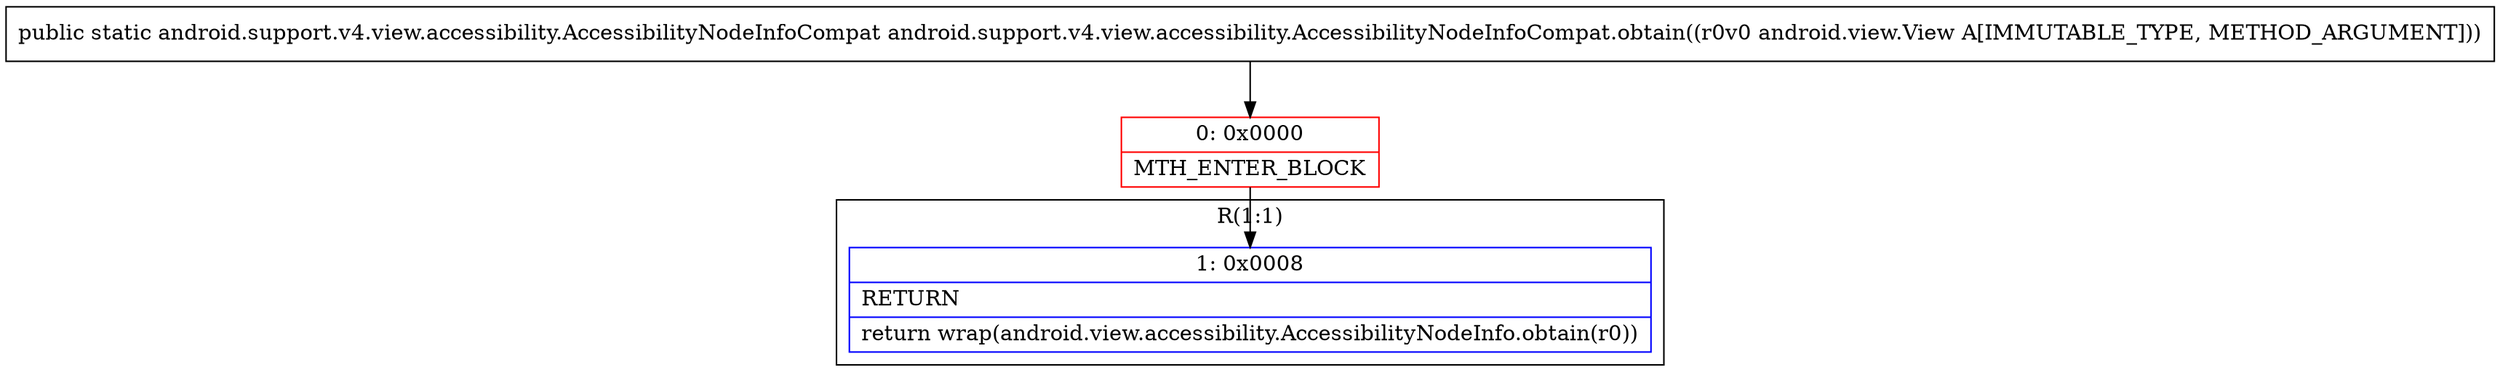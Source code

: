 digraph "CFG forandroid.support.v4.view.accessibility.AccessibilityNodeInfoCompat.obtain(Landroid\/view\/View;)Landroid\/support\/v4\/view\/accessibility\/AccessibilityNodeInfoCompat;" {
subgraph cluster_Region_608034051 {
label = "R(1:1)";
node [shape=record,color=blue];
Node_1 [shape=record,label="{1\:\ 0x0008|RETURN\l|return wrap(android.view.accessibility.AccessibilityNodeInfo.obtain(r0))\l}"];
}
Node_0 [shape=record,color=red,label="{0\:\ 0x0000|MTH_ENTER_BLOCK\l}"];
MethodNode[shape=record,label="{public static android.support.v4.view.accessibility.AccessibilityNodeInfoCompat android.support.v4.view.accessibility.AccessibilityNodeInfoCompat.obtain((r0v0 android.view.View A[IMMUTABLE_TYPE, METHOD_ARGUMENT])) }"];
MethodNode -> Node_0;
Node_0 -> Node_1;
}

